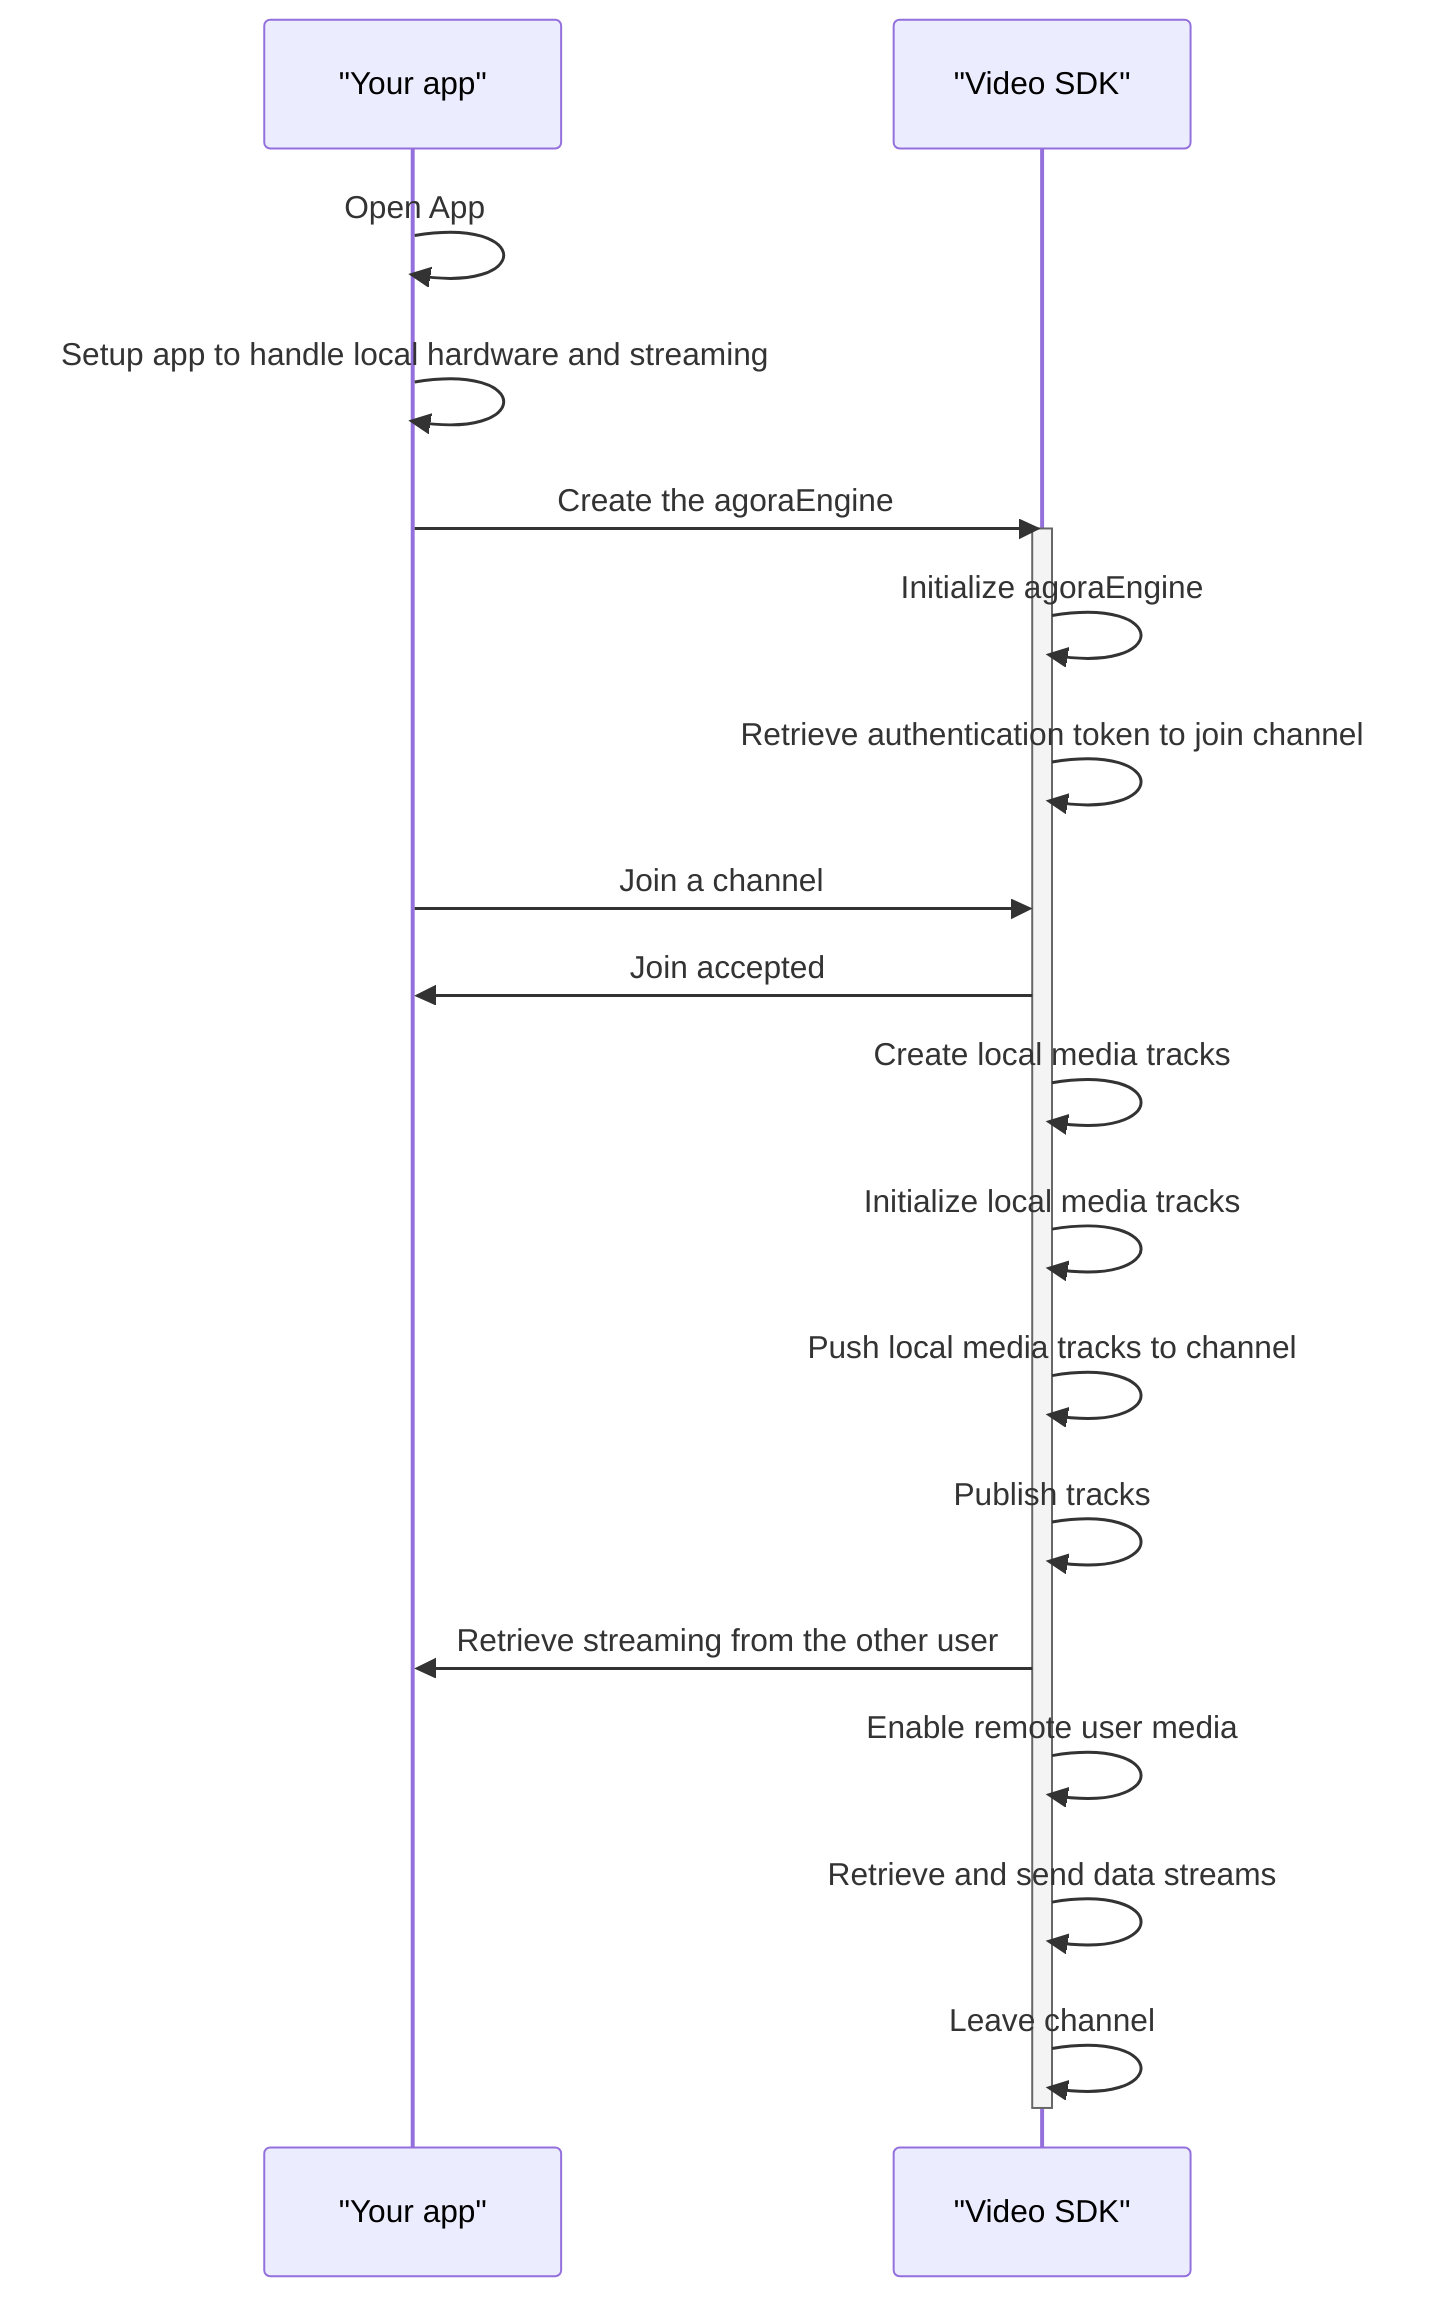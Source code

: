 sequenceDiagram
    participant Your_app as "Your app"
    participant Video_SDK as "Video SDK"

    Your_app->>Your_app: Open App
    Your_app->>Your_app: Setup app to handle local hardware and streaming  

    Your_app->>Video_SDK: Create the agoraEngine
    activate Video_SDK
    Video_SDK->>Video_SDK: Initialize agoraEngine

    Video_SDK->>Video_SDK: Retrieve authentication token to join channel

    Your_app->>Video_SDK: Join a channel
    Video_SDK->>Your_app: Join accepted

    Video_SDK->>Video_SDK: Create local media tracks
    Video_SDK->>Video_SDK: Initialize local media tracks

    Video_SDK->>Video_SDK: Push local media tracks to channel
    Video_SDK->>Video_SDK: Publish tracks

    Video_SDK->>Your_app: Retrieve streaming from the other user
    Video_SDK->>Video_SDK: Enable remote user media

    Video_SDK->>Video_SDK: Retrieve and send data streams

    Video_SDK->>Video_SDK: Leave channel
    deactivate Video_SDK